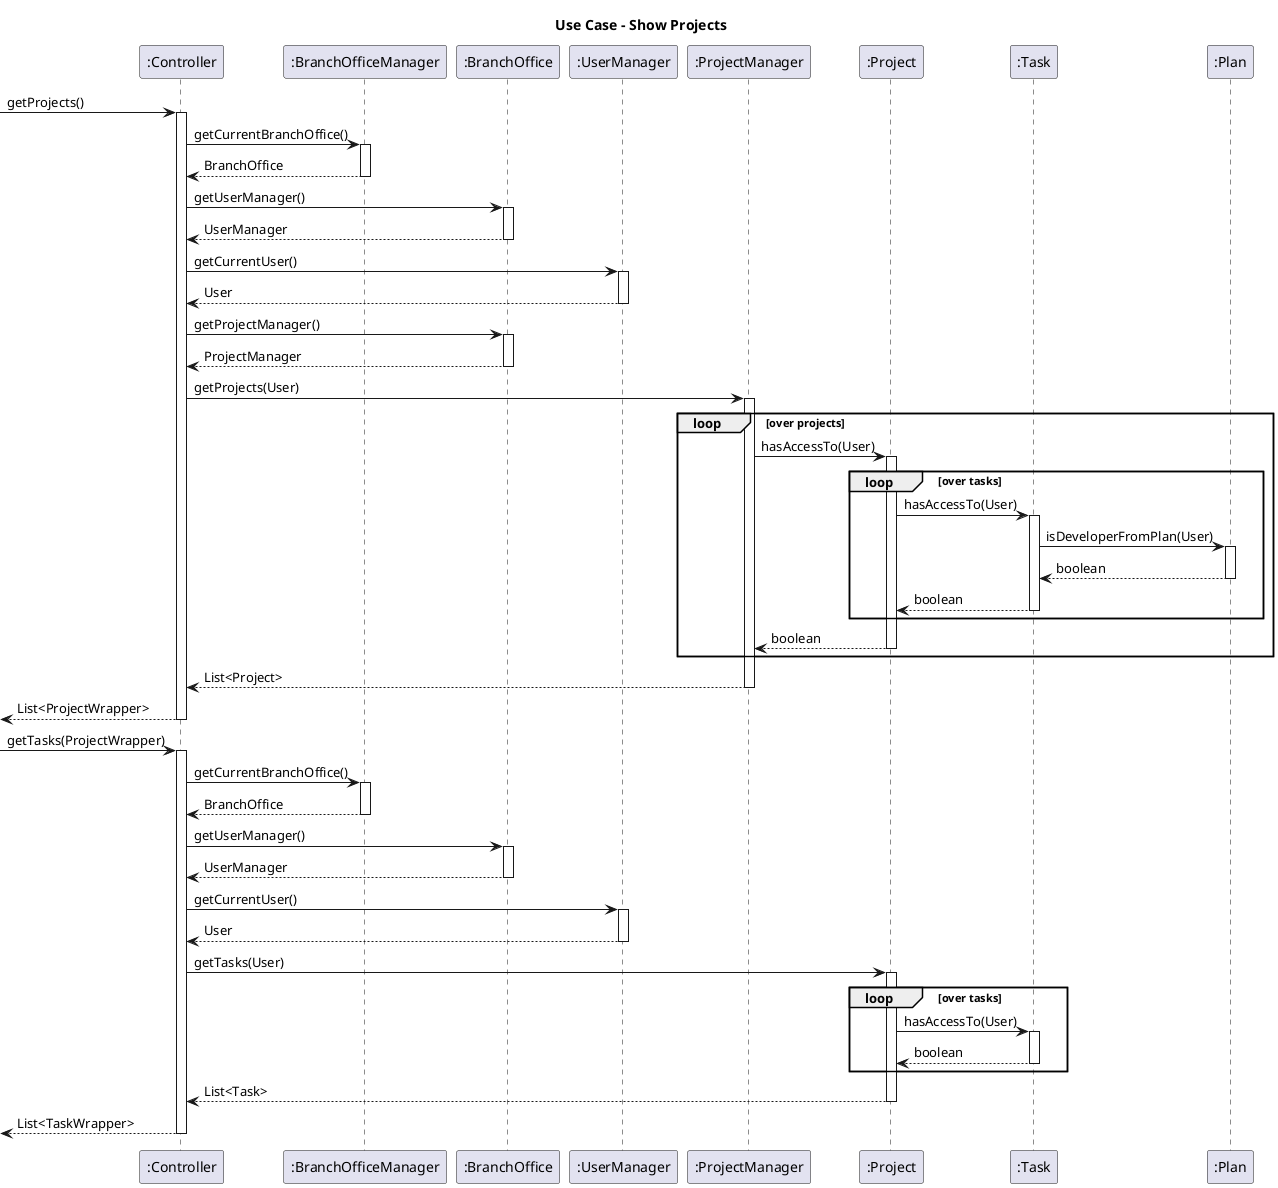 @startuml

title "Use Case - Show Projects"

-> ":Controller": getProjects()
activate ":Controller"

":Controller" -> ":BranchOfficeManager": getCurrentBranchOffice()
activate ":BranchOfficeManager"
":Controller" <-- ":BranchOfficeManager": BranchOffice
deactivate ":BranchOfficeManager"

":Controller" -> ":BranchOffice": getUserManager()
activate ":BranchOffice"
":Controller" <-- ":BranchOffice": UserManager
deactivate ":BranchOffice"

":Controller" -> ":UserManager": getCurrentUser()
activate ":UserManager"
":Controller" <-- ":UserManager": User
deactivate ":UserManager"

":Controller" -> ":BranchOffice": getProjectManager()
activate ":BranchOffice"
":Controller" <-- ":BranchOffice": ProjectManager
deactivate ":BranchOffice"

":Controller" -> ":ProjectManager" : getProjects(User)
activate ":ProjectManager"

loop over projects
    ":ProjectManager" -> ":Project" : hasAccessTo(User)
    activate ":Project"

    loop over tasks
        ":Project" -> ":Task" : hasAccessTo(User)
        activate ":Task"

        ":Task" -> ":Plan" : isDeveloperFromPlan(User)
        activate ":Plan"

        ":Plan" --> ":Task" : boolean
        deactivate ":Plan"

        ":Task" --> ":Project" : boolean
        deactivate ":Task"

    end

    ":Project" --> ":ProjectManager" : boolean
    deactivate ":Project"
end

":ProjectManager" --> ":Controller" : List<Project>
deactivate ":ProjectManager"

<-- ":Controller" : List<ProjectWrapper>
deactivate ":Controller"




-> ":Controller": getTasks(ProjectWrapper)
activate ":Controller"

":Controller" -> ":BranchOfficeManager": getCurrentBranchOffice()
activate ":BranchOfficeManager"
":Controller" <-- ":BranchOfficeManager": BranchOffice
deactivate ":BranchOfficeManager"

":Controller" -> ":BranchOffice": getUserManager()
activate ":BranchOffice"
":Controller" <-- ":BranchOffice": UserManager
deactivate ":BranchOffice"

":Controller" -> ":UserManager": getCurrentUser()
activate ":UserManager"
":Controller" <-- ":UserManager": User
deactivate ":UserManager"

":Controller" -> ":Project" : getTasks(User)
activate ":Project"
loop over tasks
    ":Project" -> ":Task" : hasAccessTo(User)
    activate ":Task"


    ":Task" --> ":Project" : boolean
    deactivate ":Task"

end

":Project" --> ":Controller" : List<Task>
deactivate ":Project"

<-- ":Controller" : List<TaskWrapper>
deactivate ":Controller"


@enduml
